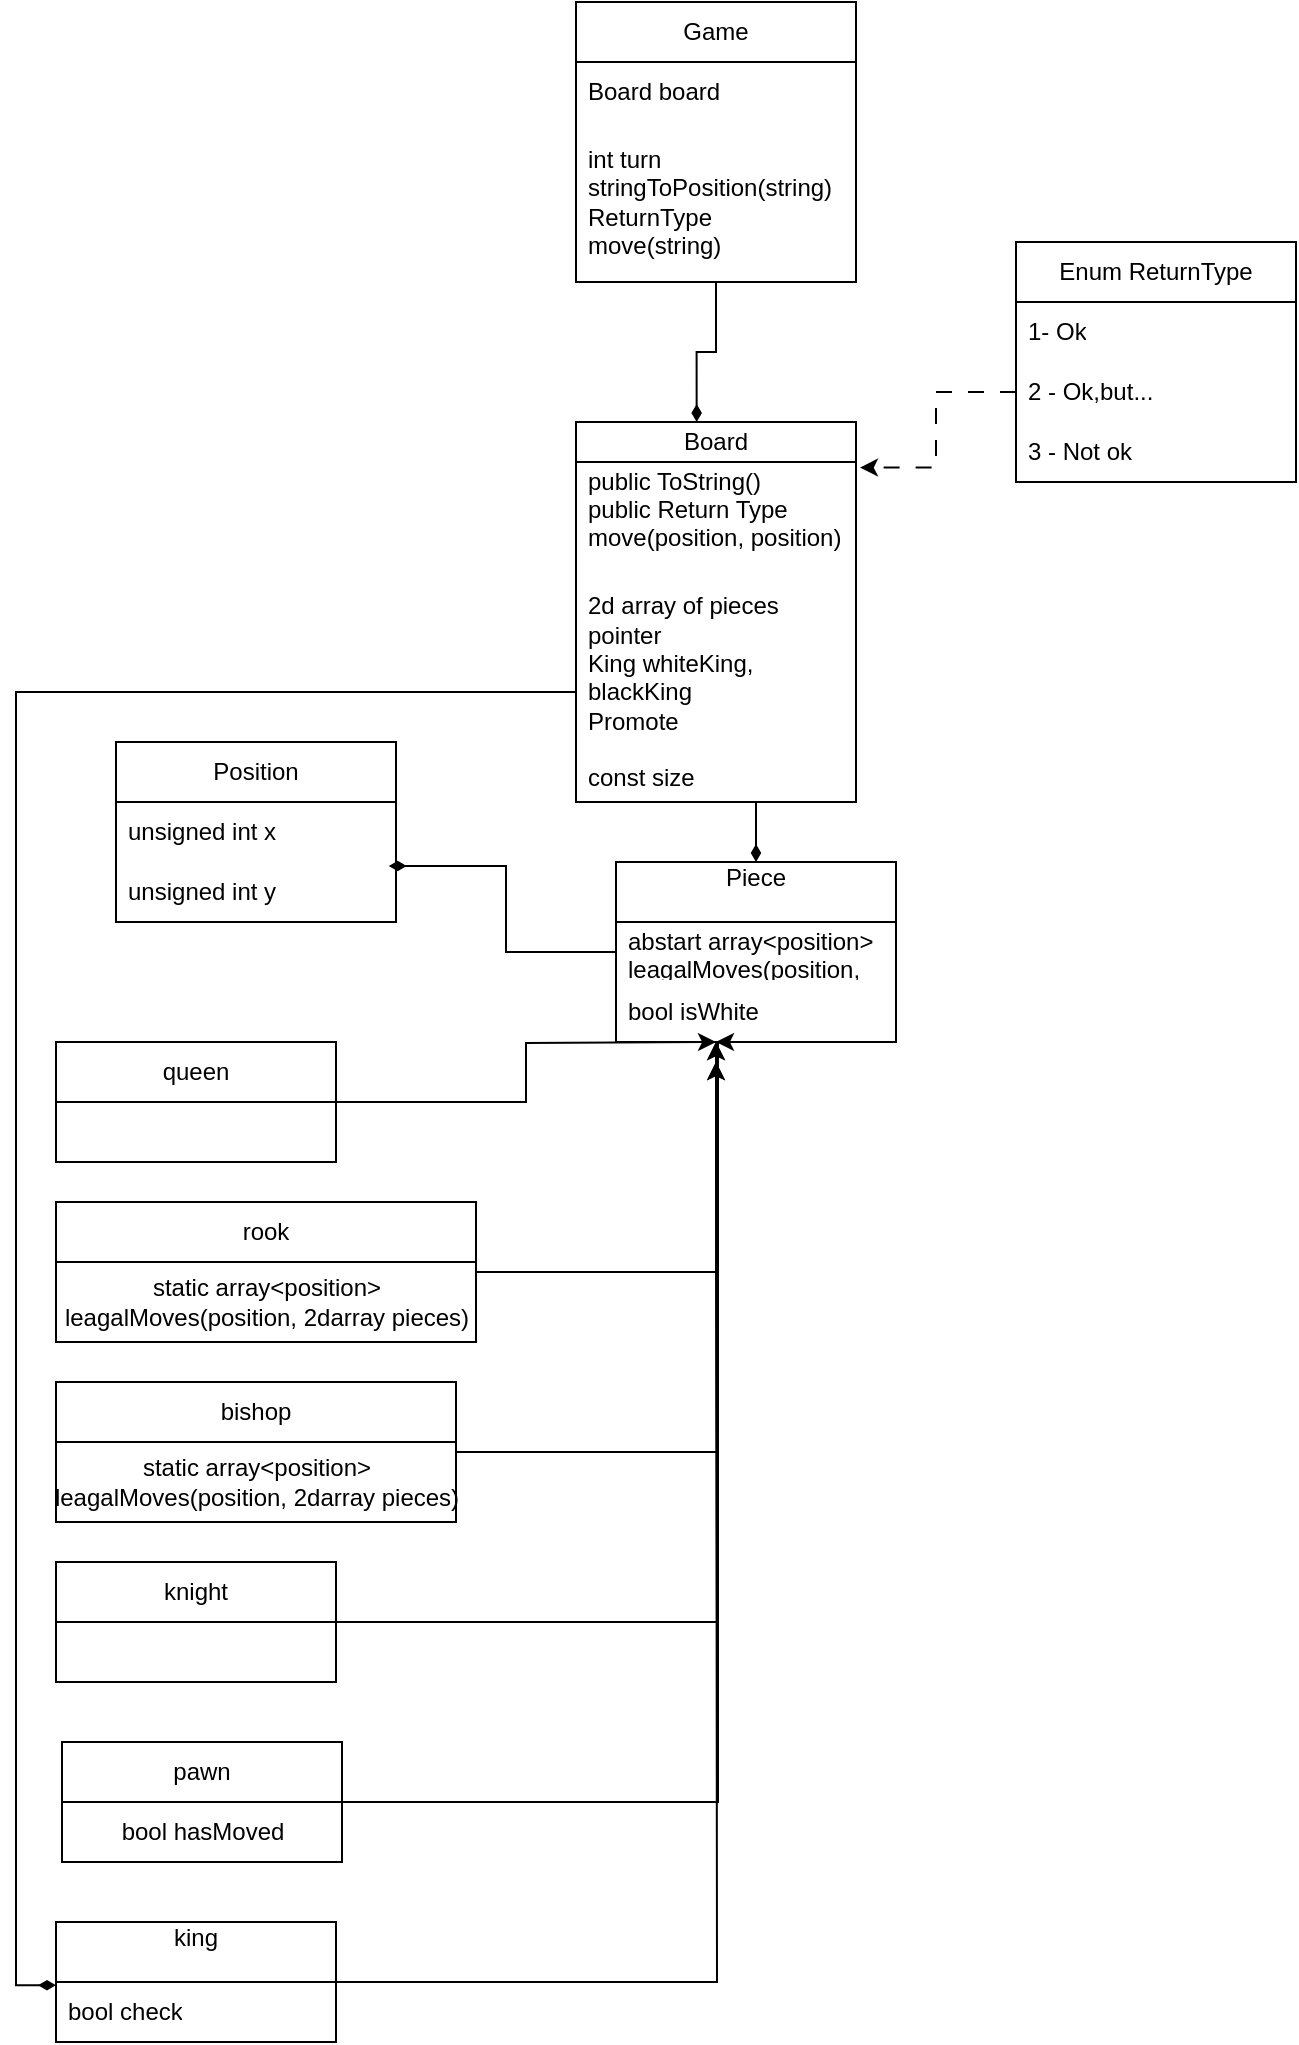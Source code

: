 <mxfile version="24.7.8">
  <diagram id="C5RBs43oDa-KdzZeNtuy" name="Page-1">
    <mxGraphModel dx="1050" dy="1790" grid="1" gridSize="10" guides="1" tooltips="1" connect="1" arrows="1" fold="1" page="1" pageScale="1" pageWidth="827" pageHeight="1169" math="0" shadow="0">
      <root>
        <mxCell id="WIyWlLk6GJQsqaUBKTNV-0" />
        <mxCell id="WIyWlLk6GJQsqaUBKTNV-1" parent="WIyWlLk6GJQsqaUBKTNV-0" />
        <mxCell id="Mg3hFGoUYNP0YZQWwQX1-4" value="Piece&lt;div&gt;&lt;br&gt;&lt;/div&gt;" style="swimlane;fontStyle=0;childLayout=stackLayout;horizontal=1;startSize=30;horizontalStack=0;resizeParent=1;resizeParentMax=0;resizeLast=0;collapsible=1;marginBottom=0;whiteSpace=wrap;html=1;" vertex="1" parent="WIyWlLk6GJQsqaUBKTNV-1">
          <mxGeometry x="310" y="360" width="140" height="90" as="geometry" />
        </mxCell>
        <mxCell id="Mg3hFGoUYNP0YZQWwQX1-6" value="abstart array&amp;lt;position&amp;gt; leagalMoves(position, piecesPosition&amp;amp;)&lt;div&gt;&lt;br&gt;&lt;/div&gt;" style="text;strokeColor=none;fillColor=none;align=left;verticalAlign=middle;spacingLeft=4;spacingRight=4;overflow=hidden;points=[[0,0.5],[1,0.5]];portConstraint=eastwest;rotatable=0;whiteSpace=wrap;html=1;" vertex="1" parent="Mg3hFGoUYNP0YZQWwQX1-4">
          <mxGeometry y="30" width="140" height="30" as="geometry" />
        </mxCell>
        <mxCell id="Mg3hFGoUYNP0YZQWwQX1-7" value="bool isWhite" style="text;strokeColor=none;fillColor=none;align=left;verticalAlign=middle;spacingLeft=4;spacingRight=4;overflow=hidden;points=[[0,0.5],[1,0.5]];portConstraint=eastwest;rotatable=0;whiteSpace=wrap;html=1;" vertex="1" parent="Mg3hFGoUYNP0YZQWwQX1-4">
          <mxGeometry y="60" width="140" height="30" as="geometry" />
        </mxCell>
        <mxCell id="Mg3hFGoUYNP0YZQWwQX1-54" style="edgeStyle=orthogonalEdgeStyle;rounded=0;orthogonalLoop=1;jettySize=auto;html=1;entryX=0.5;entryY=0;entryDx=0;entryDy=0;endArrow=diamondThin;endFill=1;" edge="1" parent="WIyWlLk6GJQsqaUBKTNV-1" source="Mg3hFGoUYNP0YZQWwQX1-8" target="Mg3hFGoUYNP0YZQWwQX1-4">
          <mxGeometry relative="1" as="geometry">
            <Array as="points">
              <mxPoint x="370" y="300" />
              <mxPoint x="370" y="300" />
            </Array>
          </mxGeometry>
        </mxCell>
        <mxCell id="Mg3hFGoUYNP0YZQWwQX1-8" value="Board" style="swimlane;fontStyle=0;childLayout=stackLayout;horizontal=1;startSize=20;horizontalStack=0;resizeParent=1;resizeParentMax=0;resizeLast=0;collapsible=1;marginBottom=0;whiteSpace=wrap;html=1;" vertex="1" parent="WIyWlLk6GJQsqaUBKTNV-1">
          <mxGeometry x="290" y="140" width="140" height="190" as="geometry">
            <mxRectangle x="320" y="180" width="70" height="30" as="alternateBounds" />
          </mxGeometry>
        </mxCell>
        <mxCell id="Mg3hFGoUYNP0YZQWwQX1-11" value="public ToString()&lt;div&gt;public Return Type move(position, position)&lt;/div&gt;&lt;div&gt;&lt;br&gt;&lt;/div&gt;" style="text;strokeColor=none;fillColor=none;align=left;verticalAlign=middle;spacingLeft=4;spacingRight=4;overflow=hidden;points=[[0,0.5],[1,0.5]];portConstraint=eastwest;rotatable=0;whiteSpace=wrap;html=1;" vertex="1" parent="Mg3hFGoUYNP0YZQWwQX1-8">
          <mxGeometry y="20" width="140" height="60" as="geometry" />
        </mxCell>
        <mxCell id="Mg3hFGoUYNP0YZQWwQX1-9" value="2d array of pieces pointer&lt;div&gt;King whiteKing, blackKing&lt;/div&gt;&lt;div&gt;Promote&lt;/div&gt;&lt;div&gt;&lt;br&gt;&lt;/div&gt;&lt;div&gt;const size&lt;/div&gt;" style="text;strokeColor=none;fillColor=none;align=left;verticalAlign=middle;spacingLeft=4;spacingRight=4;overflow=hidden;points=[[0,0.5],[1,0.5]];portConstraint=eastwest;rotatable=1;whiteSpace=wrap;html=1;movable=1;resizable=1;deletable=1;editable=1;locked=0;connectable=1;" vertex="1" parent="Mg3hFGoUYNP0YZQWwQX1-8">
          <mxGeometry y="80" width="140" height="110" as="geometry" />
        </mxCell>
        <mxCell id="Mg3hFGoUYNP0YZQWwQX1-15" value="Game" style="swimlane;fontStyle=0;childLayout=stackLayout;horizontal=1;startSize=30;horizontalStack=0;resizeParent=1;resizeParentMax=0;resizeLast=0;collapsible=1;marginBottom=0;whiteSpace=wrap;html=1;" vertex="1" parent="WIyWlLk6GJQsqaUBKTNV-1">
          <mxGeometry x="290" y="-70" width="140" height="140" as="geometry" />
        </mxCell>
        <mxCell id="Mg3hFGoUYNP0YZQWwQX1-16" value="Board board" style="text;strokeColor=none;fillColor=none;align=left;verticalAlign=middle;spacingLeft=4;spacingRight=4;overflow=hidden;points=[[0,0.5],[1,0.5]];portConstraint=eastwest;rotatable=0;whiteSpace=wrap;html=1;" vertex="1" parent="Mg3hFGoUYNP0YZQWwQX1-15">
          <mxGeometry y="30" width="140" height="30" as="geometry" />
        </mxCell>
        <mxCell id="Mg3hFGoUYNP0YZQWwQX1-17" value="int turn&amp;nbsp;&lt;div&gt;stringToPosition(string)&lt;br&gt;&lt;/div&gt;&lt;div&gt;ReturnType move(string)&lt;/div&gt;" style="text;strokeColor=none;fillColor=none;align=left;verticalAlign=middle;spacingLeft=4;spacingRight=4;overflow=hidden;points=[[0,0.5],[1,0.5]];portConstraint=eastwest;rotatable=0;whiteSpace=wrap;html=1;" vertex="1" parent="Mg3hFGoUYNP0YZQWwQX1-15">
          <mxGeometry y="60" width="140" height="80" as="geometry" />
        </mxCell>
        <mxCell id="Mg3hFGoUYNP0YZQWwQX1-26" value="Position" style="swimlane;fontStyle=0;childLayout=stackLayout;horizontal=1;startSize=30;horizontalStack=0;resizeParent=1;resizeParentMax=0;resizeLast=0;collapsible=1;marginBottom=0;whiteSpace=wrap;html=1;" vertex="1" parent="WIyWlLk6GJQsqaUBKTNV-1">
          <mxGeometry x="60" y="300" width="140" height="90" as="geometry" />
        </mxCell>
        <mxCell id="Mg3hFGoUYNP0YZQWwQX1-27" value="unsigned int x" style="text;strokeColor=none;fillColor=none;align=left;verticalAlign=middle;spacingLeft=4;spacingRight=4;overflow=hidden;points=[[0,0.5],[1,0.5]];portConstraint=eastwest;rotatable=0;whiteSpace=wrap;html=1;" vertex="1" parent="Mg3hFGoUYNP0YZQWwQX1-26">
          <mxGeometry y="30" width="140" height="30" as="geometry" />
        </mxCell>
        <mxCell id="Mg3hFGoUYNP0YZQWwQX1-28" value="unsigned int y" style="text;strokeColor=none;fillColor=none;align=left;verticalAlign=middle;spacingLeft=4;spacingRight=4;overflow=hidden;points=[[0,0.5],[1,0.5]];portConstraint=eastwest;rotatable=0;whiteSpace=wrap;html=1;" vertex="1" parent="Mg3hFGoUYNP0YZQWwQX1-26">
          <mxGeometry y="60" width="140" height="30" as="geometry" />
        </mxCell>
        <mxCell id="Mg3hFGoUYNP0YZQWwQX1-31" value="Enum ReturnType" style="swimlane;fontStyle=0;childLayout=stackLayout;horizontal=1;startSize=30;horizontalStack=0;resizeParent=1;resizeParentMax=0;resizeLast=0;collapsible=1;marginBottom=0;whiteSpace=wrap;html=1;" vertex="1" parent="WIyWlLk6GJQsqaUBKTNV-1">
          <mxGeometry x="510" y="50" width="140" height="120" as="geometry" />
        </mxCell>
        <mxCell id="Mg3hFGoUYNP0YZQWwQX1-32" value="1- Ok" style="text;strokeColor=none;fillColor=none;align=left;verticalAlign=middle;spacingLeft=4;spacingRight=4;overflow=hidden;points=[[0,0.5],[1,0.5]];portConstraint=eastwest;rotatable=0;whiteSpace=wrap;html=1;" vertex="1" parent="Mg3hFGoUYNP0YZQWwQX1-31">
          <mxGeometry y="30" width="140" height="30" as="geometry" />
        </mxCell>
        <mxCell id="Mg3hFGoUYNP0YZQWwQX1-33" value="2 - Ok,but..." style="text;strokeColor=none;fillColor=none;align=left;verticalAlign=middle;spacingLeft=4;spacingRight=4;overflow=hidden;points=[[0,0.5],[1,0.5]];portConstraint=eastwest;rotatable=0;whiteSpace=wrap;html=1;" vertex="1" parent="Mg3hFGoUYNP0YZQWwQX1-31">
          <mxGeometry y="60" width="140" height="30" as="geometry" />
        </mxCell>
        <mxCell id="Mg3hFGoUYNP0YZQWwQX1-34" value="3 - Not ok" style="text;strokeColor=none;fillColor=none;align=left;verticalAlign=middle;spacingLeft=4;spacingRight=4;overflow=hidden;points=[[0,0.5],[1,0.5]];portConstraint=eastwest;rotatable=0;whiteSpace=wrap;html=1;" vertex="1" parent="Mg3hFGoUYNP0YZQWwQX1-31">
          <mxGeometry y="90" width="140" height="30" as="geometry" />
        </mxCell>
        <mxCell id="Mg3hFGoUYNP0YZQWwQX1-70" style="edgeStyle=orthogonalEdgeStyle;rounded=0;orthogonalLoop=1;jettySize=auto;html=1;" edge="1" parent="WIyWlLk6GJQsqaUBKTNV-1" source="Mg3hFGoUYNP0YZQWwQX1-44">
          <mxGeometry relative="1" as="geometry">
            <mxPoint x="360" y="460" as="targetPoint" />
          </mxGeometry>
        </mxCell>
        <mxCell id="Mg3hFGoUYNP0YZQWwQX1-44" value="king&lt;div&gt;&lt;br&gt;&lt;/div&gt;" style="swimlane;fontStyle=0;childLayout=stackLayout;horizontal=1;startSize=30;horizontalStack=0;resizeParent=1;resizeParentMax=0;resizeLast=0;collapsible=1;marginBottom=0;whiteSpace=wrap;html=1;" vertex="1" parent="WIyWlLk6GJQsqaUBKTNV-1">
          <mxGeometry x="30" y="890" width="140" height="60" as="geometry" />
        </mxCell>
        <mxCell id="Mg3hFGoUYNP0YZQWwQX1-45" value="bool check" style="text;strokeColor=none;fillColor=none;align=left;verticalAlign=middle;spacingLeft=4;spacingRight=4;overflow=hidden;points=[[0,0.5],[1,0.5]];portConstraint=eastwest;rotatable=0;whiteSpace=wrap;html=1;" vertex="1" parent="Mg3hFGoUYNP0YZQWwQX1-44">
          <mxGeometry y="30" width="140" height="30" as="geometry" />
        </mxCell>
        <mxCell id="Mg3hFGoUYNP0YZQWwQX1-64" style="edgeStyle=orthogonalEdgeStyle;rounded=0;orthogonalLoop=1;jettySize=auto;html=1;" edge="1" parent="WIyWlLk6GJQsqaUBKTNV-1" source="Mg3hFGoUYNP0YZQWwQX1-48">
          <mxGeometry relative="1" as="geometry">
            <mxPoint x="360" y="450" as="targetPoint" />
          </mxGeometry>
        </mxCell>
        <mxCell id="Mg3hFGoUYNP0YZQWwQX1-48" value="queen" style="swimlane;fontStyle=0;childLayout=stackLayout;horizontal=1;startSize=30;horizontalStack=0;resizeParent=1;resizeParentMax=0;resizeLast=0;collapsible=1;marginBottom=0;whiteSpace=wrap;html=1;" vertex="1" parent="WIyWlLk6GJQsqaUBKTNV-1">
          <mxGeometry x="30" y="450" width="140" height="60" as="geometry" />
        </mxCell>
        <mxCell id="Mg3hFGoUYNP0YZQWwQX1-52" style="edgeStyle=orthogonalEdgeStyle;rounded=0;orthogonalLoop=1;jettySize=auto;html=1;entryX=0.431;entryY=0;entryDx=0;entryDy=0;entryPerimeter=0;endArrow=diamondThin;endFill=1;" edge="1" parent="WIyWlLk6GJQsqaUBKTNV-1" source="Mg3hFGoUYNP0YZQWwQX1-15" target="Mg3hFGoUYNP0YZQWwQX1-8">
          <mxGeometry relative="1" as="geometry" />
        </mxCell>
        <mxCell id="Mg3hFGoUYNP0YZQWwQX1-55" style="edgeStyle=orthogonalEdgeStyle;rounded=0;orthogonalLoop=1;jettySize=auto;html=1;entryX=0.974;entryY=0.067;entryDx=0;entryDy=0;entryPerimeter=0;endArrow=diamondThin;endFill=1;" edge="1" parent="WIyWlLk6GJQsqaUBKTNV-1" source="Mg3hFGoUYNP0YZQWwQX1-6" target="Mg3hFGoUYNP0YZQWwQX1-28">
          <mxGeometry relative="1" as="geometry" />
        </mxCell>
        <mxCell id="Mg3hFGoUYNP0YZQWwQX1-58" style="edgeStyle=orthogonalEdgeStyle;rounded=0;orthogonalLoop=1;jettySize=auto;html=1;exitX=0;exitY=0.5;exitDx=0;exitDy=0;entryX=1.014;entryY=0.12;entryDx=0;entryDy=0;entryPerimeter=0;dashed=1;dashPattern=8 8;" edge="1" parent="WIyWlLk6GJQsqaUBKTNV-1" source="Mg3hFGoUYNP0YZQWwQX1-33" target="Mg3hFGoUYNP0YZQWwQX1-8">
          <mxGeometry relative="1" as="geometry" />
        </mxCell>
        <mxCell id="Mg3hFGoUYNP0YZQWwQX1-65" style="edgeStyle=orthogonalEdgeStyle;rounded=0;orthogonalLoop=1;jettySize=auto;html=1;" edge="1" parent="WIyWlLk6GJQsqaUBKTNV-1" source="Mg3hFGoUYNP0YZQWwQX1-59">
          <mxGeometry relative="1" as="geometry">
            <mxPoint x="360" y="450" as="targetPoint" />
          </mxGeometry>
        </mxCell>
        <mxCell id="Mg3hFGoUYNP0YZQWwQX1-59" value="rook" style="swimlane;fontStyle=0;childLayout=stackLayout;horizontal=1;startSize=30;horizontalStack=0;resizeParent=1;resizeParentMax=0;resizeLast=0;collapsible=1;marginBottom=0;whiteSpace=wrap;html=1;" vertex="1" parent="WIyWlLk6GJQsqaUBKTNV-1">
          <mxGeometry x="30" y="530" width="210" height="70" as="geometry" />
        </mxCell>
        <mxCell id="Mg3hFGoUYNP0YZQWwQX1-74" value="static array&amp;lt;position&amp;gt;&lt;div&gt;leagalMoves(position, 2darray pieces)&lt;/div&gt;" style="text;html=1;align=center;verticalAlign=middle;resizable=0;points=[];autosize=1;strokeColor=none;fillColor=none;" vertex="1" parent="Mg3hFGoUYNP0YZQWwQX1-59">
          <mxGeometry y="30" width="210" height="40" as="geometry" />
        </mxCell>
        <mxCell id="Mg3hFGoUYNP0YZQWwQX1-67" value="" style="edgeStyle=orthogonalEdgeStyle;rounded=0;orthogonalLoop=1;jettySize=auto;html=1;" edge="1" parent="WIyWlLk6GJQsqaUBKTNV-1" source="Mg3hFGoUYNP0YZQWwQX1-60">
          <mxGeometry relative="1" as="geometry">
            <mxPoint x="360" y="460" as="targetPoint" />
          </mxGeometry>
        </mxCell>
        <mxCell id="Mg3hFGoUYNP0YZQWwQX1-60" value="bishop" style="swimlane;fontStyle=0;childLayout=stackLayout;horizontal=1;startSize=30;horizontalStack=0;resizeParent=1;resizeParentMax=0;resizeLast=0;collapsible=1;marginBottom=0;whiteSpace=wrap;html=1;" vertex="1" parent="WIyWlLk6GJQsqaUBKTNV-1">
          <mxGeometry x="30" y="620" width="200" height="70" as="geometry" />
        </mxCell>
        <mxCell id="Mg3hFGoUYNP0YZQWwQX1-75" value="static array&amp;lt;position&amp;gt;&lt;div&gt;leagalMoves(position, 2darray pieces)&lt;/div&gt;" style="text;html=1;align=center;verticalAlign=middle;resizable=0;points=[];autosize=1;strokeColor=none;fillColor=none;" vertex="1" parent="Mg3hFGoUYNP0YZQWwQX1-60">
          <mxGeometry y="30" width="200" height="40" as="geometry" />
        </mxCell>
        <mxCell id="Mg3hFGoUYNP0YZQWwQX1-68" style="edgeStyle=orthogonalEdgeStyle;rounded=0;orthogonalLoop=1;jettySize=auto;html=1;" edge="1" parent="WIyWlLk6GJQsqaUBKTNV-1" source="Mg3hFGoUYNP0YZQWwQX1-61">
          <mxGeometry relative="1" as="geometry">
            <mxPoint x="360" y="450" as="targetPoint" />
          </mxGeometry>
        </mxCell>
        <mxCell id="Mg3hFGoUYNP0YZQWwQX1-61" value="knight" style="swimlane;fontStyle=0;childLayout=stackLayout;horizontal=1;startSize=30;horizontalStack=0;resizeParent=1;resizeParentMax=0;resizeLast=0;collapsible=1;marginBottom=0;whiteSpace=wrap;html=1;" vertex="1" parent="WIyWlLk6GJQsqaUBKTNV-1">
          <mxGeometry x="30" y="710" width="140" height="60" as="geometry" />
        </mxCell>
        <mxCell id="Mg3hFGoUYNP0YZQWwQX1-69" style="edgeStyle=orthogonalEdgeStyle;rounded=0;orthogonalLoop=1;jettySize=auto;html=1;" edge="1" parent="WIyWlLk6GJQsqaUBKTNV-1" source="Mg3hFGoUYNP0YZQWwQX1-62">
          <mxGeometry relative="1" as="geometry">
            <mxPoint x="360" y="450" as="targetPoint" />
            <Array as="points">
              <mxPoint x="361" y="830" />
            </Array>
          </mxGeometry>
        </mxCell>
        <mxCell id="Mg3hFGoUYNP0YZQWwQX1-62" value="pawn" style="swimlane;fontStyle=0;childLayout=stackLayout;horizontal=1;startSize=30;horizontalStack=0;resizeParent=1;resizeParentMax=0;resizeLast=0;collapsible=1;marginBottom=0;whiteSpace=wrap;html=1;" vertex="1" parent="WIyWlLk6GJQsqaUBKTNV-1">
          <mxGeometry x="33" y="800" width="140" height="60" as="geometry" />
        </mxCell>
        <mxCell id="Mg3hFGoUYNP0YZQWwQX1-72" value="bool hasMoved" style="text;html=1;align=center;verticalAlign=middle;resizable=0;points=[];autosize=1;strokeColor=none;fillColor=none;" vertex="1" parent="Mg3hFGoUYNP0YZQWwQX1-62">
          <mxGeometry y="30" width="140" height="30" as="geometry" />
        </mxCell>
        <mxCell id="Mg3hFGoUYNP0YZQWwQX1-71" style="edgeStyle=orthogonalEdgeStyle;rounded=0;orthogonalLoop=1;jettySize=auto;html=1;entryX=0;entryY=0.053;entryDx=0;entryDy=0;entryPerimeter=0;endArrow=diamondThin;endFill=1;" edge="1" parent="WIyWlLk6GJQsqaUBKTNV-1" source="Mg3hFGoUYNP0YZQWwQX1-9" target="Mg3hFGoUYNP0YZQWwQX1-45">
          <mxGeometry relative="1" as="geometry" />
        </mxCell>
      </root>
    </mxGraphModel>
  </diagram>
</mxfile>
